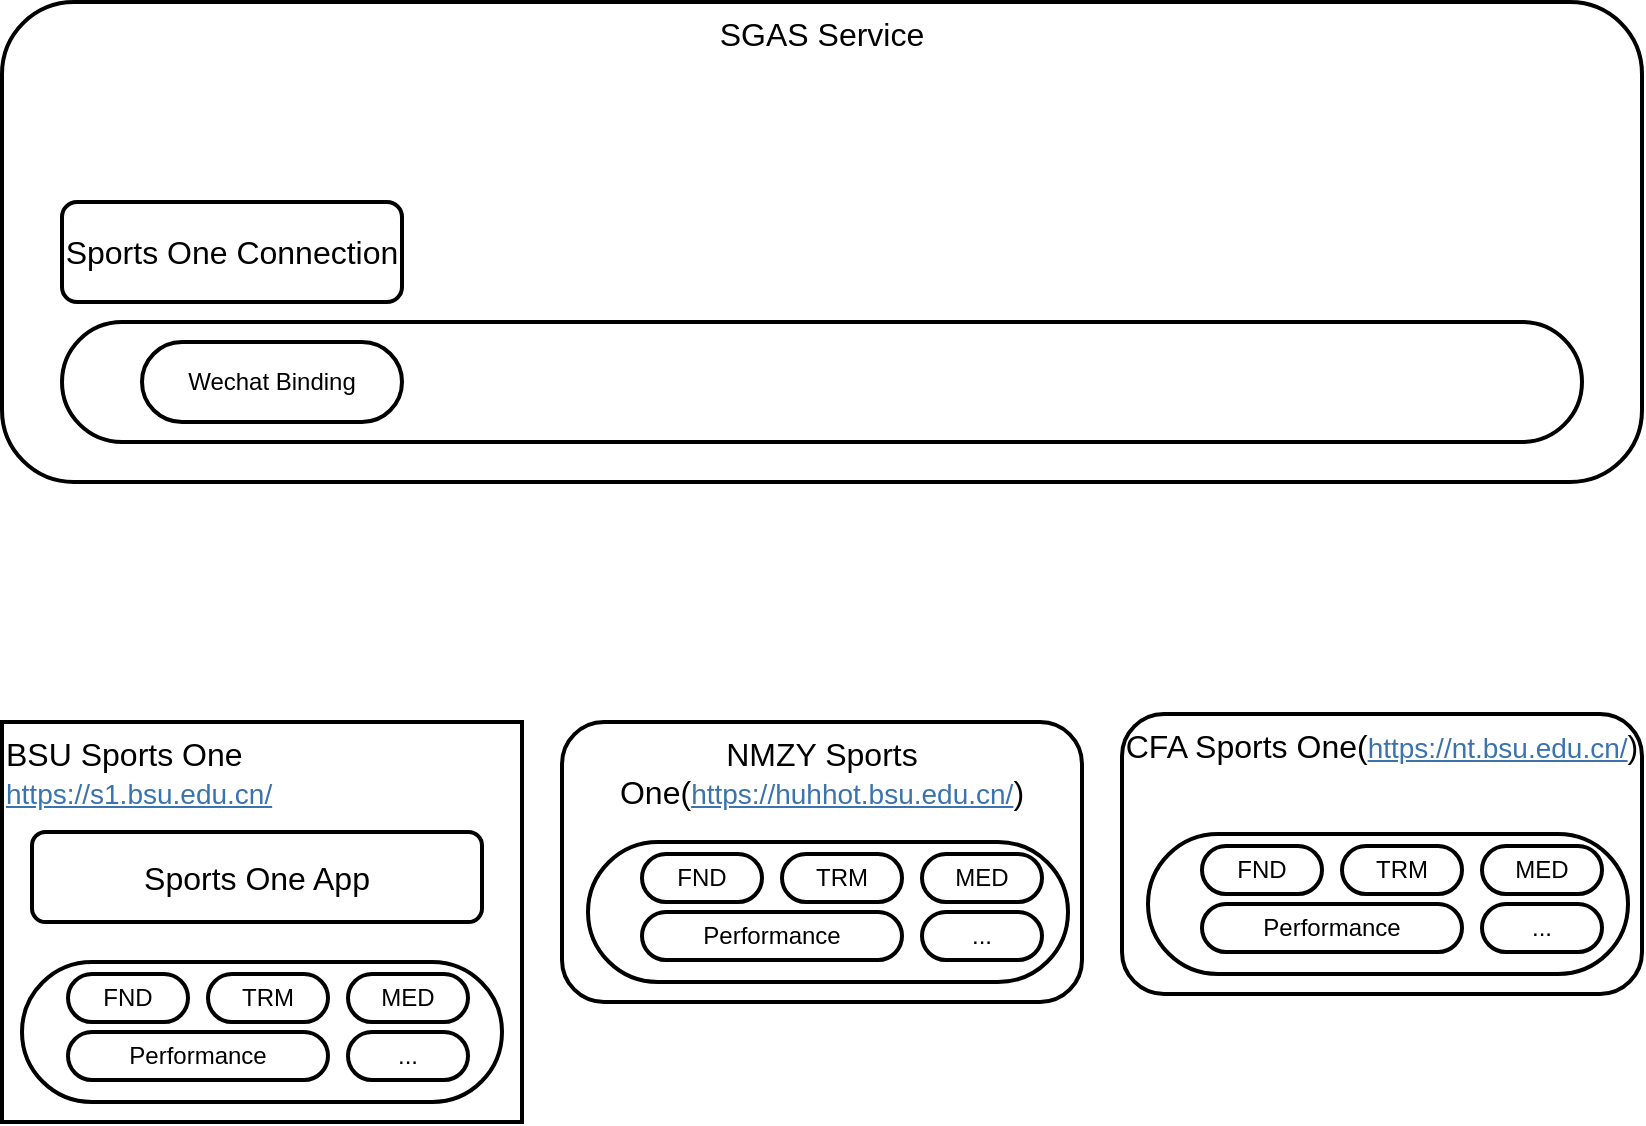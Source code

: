 <mxfile version="12.2.6" type="github" pages="1">
  <diagram id="Ty7VeFaSjmbMnnNTwiSE" name="Page-1">
    <mxGraphModel dx="857" dy="514" grid="1" gridSize="10" guides="1" tooltips="1" connect="1" arrows="1" fold="1" page="1" pageScale="1" pageWidth="827" pageHeight="1169" math="0" shadow="0">
      <root>
        <mxCell id="0"/>
        <mxCell id="1" parent="0"/>
        <mxCell id="rK1L7pS0zqMWwbK4X8Iv-1" value="BSU Sports One&lt;span style=&quot;background-color: rgb(248 , 249 , 250)&quot;&gt;&lt;br&gt;&lt;/span&gt;&lt;a href=&quot;https://s1.bsu.edu.cn/&quot; class=&quot;external-link&quot; style=&quot;color: rgb(59 , 115 , 175) ; font-size: 14px ; background-color: rgb(255 , 255 , 255)&quot;&gt;https://s1.bsu.edu.cn/&lt;/a&gt;" style="rounded=1;whiteSpace=wrap;html=1;verticalAlign=top;strokeWidth=2;fontSize=16;align=left;arcSize=0;" vertex="1" parent="1">
          <mxGeometry x="80" y="410" width="260" height="200" as="geometry"/>
        </mxCell>
        <mxCell id="rK1L7pS0zqMWwbK4X8Iv-11" value="NMZY Sports One(&lt;a href=&quot;https://huhhot.bsu.edu.cn/&quot; class=&quot;external-link&quot; style=&quot;color: rgb(59 , 115 , 175) ; font-family: , , &amp;#34;segoe ui&amp;#34; , &amp;#34;roboto&amp;#34; , &amp;#34;oxygen&amp;#34; , &amp;#34;ubuntu&amp;#34; , &amp;#34;fira sans&amp;#34; , &amp;#34;droid sans&amp;#34; , &amp;#34;helvetica neue&amp;#34; , sans-serif ; font-size: 14px ; text-align: left ; background-color: rgb(255 , 255 , 255)&quot;&gt;https://huhhot.bsu.edu.cn/&lt;/a&gt;)" style="rounded=1;whiteSpace=wrap;html=1;verticalAlign=top;strokeWidth=2;fontSize=16;" vertex="1" parent="1">
          <mxGeometry x="360" y="410" width="260" height="140" as="geometry"/>
        </mxCell>
        <mxCell id="rK1L7pS0zqMWwbK4X8Iv-12" value="" style="rounded=1;whiteSpace=wrap;html=1;strokeWidth=2;arcSize=50;fontSize=16;" vertex="1" parent="1">
          <mxGeometry x="373" y="470" width="240" height="70" as="geometry"/>
        </mxCell>
        <mxCell id="rK1L7pS0zqMWwbK4X8Iv-13" value="FND" style="rounded=1;whiteSpace=wrap;html=1;strokeWidth=2;arcSize=50;" vertex="1" parent="1">
          <mxGeometry x="400" y="476" width="60" height="24" as="geometry"/>
        </mxCell>
        <mxCell id="rK1L7pS0zqMWwbK4X8Iv-14" value="TRM" style="rounded=1;whiteSpace=wrap;html=1;strokeWidth=2;arcSize=50;" vertex="1" parent="1">
          <mxGeometry x="470" y="476" width="60" height="24" as="geometry"/>
        </mxCell>
        <mxCell id="rK1L7pS0zqMWwbK4X8Iv-15" value="MED" style="rounded=1;whiteSpace=wrap;html=1;strokeWidth=2;arcSize=50;" vertex="1" parent="1">
          <mxGeometry x="540" y="476" width="60" height="24" as="geometry"/>
        </mxCell>
        <mxCell id="rK1L7pS0zqMWwbK4X8Iv-16" value="Performance" style="rounded=1;whiteSpace=wrap;html=1;strokeWidth=2;arcSize=50;" vertex="1" parent="1">
          <mxGeometry x="400" y="505" width="130" height="24" as="geometry"/>
        </mxCell>
        <mxCell id="rK1L7pS0zqMWwbK4X8Iv-17" value="..." style="rounded=1;whiteSpace=wrap;html=1;strokeWidth=2;arcSize=50;" vertex="1" parent="1">
          <mxGeometry x="540" y="505" width="60" height="24" as="geometry"/>
        </mxCell>
        <mxCell id="rK1L7pS0zqMWwbK4X8Iv-18" value="CFA Sports One(&lt;a href=&quot;https://nt.bsu.edu.cn/&quot; class=&quot;external-link&quot; style=&quot;color: rgb(59 , 115 , 175) ; font-family: , , &amp;#34;segoe ui&amp;#34; , &amp;#34;roboto&amp;#34; , &amp;#34;oxygen&amp;#34; , &amp;#34;ubuntu&amp;#34; , &amp;#34;fira sans&amp;#34; , &amp;#34;droid sans&amp;#34; , &amp;#34;helvetica neue&amp;#34; , sans-serif ; font-size: 14px ; text-align: left ; background-color: rgb(255 , 255 , 255)&quot;&gt;https://nt.bsu.edu.cn/&lt;/a&gt;)" style="rounded=1;whiteSpace=wrap;html=1;verticalAlign=top;strokeWidth=2;fontSize=16;" vertex="1" parent="1">
          <mxGeometry x="640" y="406" width="260" height="140" as="geometry"/>
        </mxCell>
        <mxCell id="rK1L7pS0zqMWwbK4X8Iv-19" value="" style="rounded=1;whiteSpace=wrap;html=1;strokeWidth=2;arcSize=50;fontSize=16;" vertex="1" parent="1">
          <mxGeometry x="653" y="466" width="240" height="70" as="geometry"/>
        </mxCell>
        <mxCell id="rK1L7pS0zqMWwbK4X8Iv-20" value="FND" style="rounded=1;whiteSpace=wrap;html=1;strokeWidth=2;arcSize=50;" vertex="1" parent="1">
          <mxGeometry x="680" y="472" width="60" height="24" as="geometry"/>
        </mxCell>
        <mxCell id="rK1L7pS0zqMWwbK4X8Iv-21" value="TRM" style="rounded=1;whiteSpace=wrap;html=1;strokeWidth=2;arcSize=50;" vertex="1" parent="1">
          <mxGeometry x="750" y="472" width="60" height="24" as="geometry"/>
        </mxCell>
        <mxCell id="rK1L7pS0zqMWwbK4X8Iv-22" value="MED" style="rounded=1;whiteSpace=wrap;html=1;strokeWidth=2;arcSize=50;" vertex="1" parent="1">
          <mxGeometry x="820" y="472" width="60" height="24" as="geometry"/>
        </mxCell>
        <mxCell id="rK1L7pS0zqMWwbK4X8Iv-23" value="Performance" style="rounded=1;whiteSpace=wrap;html=1;strokeWidth=2;arcSize=50;" vertex="1" parent="1">
          <mxGeometry x="680" y="501" width="130" height="24" as="geometry"/>
        </mxCell>
        <mxCell id="rK1L7pS0zqMWwbK4X8Iv-24" value="..." style="rounded=1;whiteSpace=wrap;html=1;strokeWidth=2;arcSize=50;" vertex="1" parent="1">
          <mxGeometry x="820" y="501" width="60" height="24" as="geometry"/>
        </mxCell>
        <mxCell id="rK1L7pS0zqMWwbK4X8Iv-25" value="SGAS Service" style="rounded=1;whiteSpace=wrap;html=1;strokeWidth=2;fontSize=16;verticalAlign=top;" vertex="1" parent="1">
          <mxGeometry x="80" y="50" width="820" height="240" as="geometry"/>
        </mxCell>
        <mxCell id="rK1L7pS0zqMWwbK4X8Iv-26" value="Sports One Connection" style="rounded=1;whiteSpace=wrap;html=1;strokeWidth=2;fontSize=16;" vertex="1" parent="1">
          <mxGeometry x="110" y="150" width="170" height="50" as="geometry"/>
        </mxCell>
        <mxCell id="rK1L7pS0zqMWwbK4X8Iv-27" value="" style="rounded=1;whiteSpace=wrap;html=1;strokeWidth=2;arcSize=50;fontSize=16;" vertex="1" parent="1">
          <mxGeometry x="110" y="210" width="760" height="60" as="geometry"/>
        </mxCell>
        <mxCell id="rK1L7pS0zqMWwbK4X8Iv-28" value="Wechat Binding" style="rounded=1;whiteSpace=wrap;html=1;strokeWidth=2;arcSize=50;" vertex="1" parent="1">
          <mxGeometry x="150" y="220" width="130" height="40" as="geometry"/>
        </mxCell>
        <mxCell id="rK1L7pS0zqMWwbK4X8Iv-30" value="" style="group" vertex="1" connectable="0" parent="1">
          <mxGeometry x="90" y="530" width="240" height="70" as="geometry"/>
        </mxCell>
        <mxCell id="rK1L7pS0zqMWwbK4X8Iv-6" value="" style="rounded=1;whiteSpace=wrap;html=1;strokeWidth=2;arcSize=50;fontSize=16;" vertex="1" parent="rK1L7pS0zqMWwbK4X8Iv-30">
          <mxGeometry width="240" height="70" as="geometry"/>
        </mxCell>
        <mxCell id="rK1L7pS0zqMWwbK4X8Iv-2" value="FND" style="rounded=1;whiteSpace=wrap;html=1;strokeWidth=2;arcSize=50;" vertex="1" parent="rK1L7pS0zqMWwbK4X8Iv-30">
          <mxGeometry x="23" y="6" width="60" height="24" as="geometry"/>
        </mxCell>
        <mxCell id="rK1L7pS0zqMWwbK4X8Iv-7" value="TRM" style="rounded=1;whiteSpace=wrap;html=1;strokeWidth=2;arcSize=50;" vertex="1" parent="rK1L7pS0zqMWwbK4X8Iv-30">
          <mxGeometry x="93" y="6" width="60" height="24" as="geometry"/>
        </mxCell>
        <mxCell id="rK1L7pS0zqMWwbK4X8Iv-8" value="MED" style="rounded=1;whiteSpace=wrap;html=1;strokeWidth=2;arcSize=50;" vertex="1" parent="rK1L7pS0zqMWwbK4X8Iv-30">
          <mxGeometry x="163" y="6" width="60" height="24" as="geometry"/>
        </mxCell>
        <mxCell id="rK1L7pS0zqMWwbK4X8Iv-9" value="Performance" style="rounded=1;whiteSpace=wrap;html=1;strokeWidth=2;arcSize=50;" vertex="1" parent="rK1L7pS0zqMWwbK4X8Iv-30">
          <mxGeometry x="23" y="35" width="130" height="24" as="geometry"/>
        </mxCell>
        <mxCell id="rK1L7pS0zqMWwbK4X8Iv-10" value="..." style="rounded=1;whiteSpace=wrap;html=1;strokeWidth=2;arcSize=50;" vertex="1" parent="rK1L7pS0zqMWwbK4X8Iv-30">
          <mxGeometry x="163" y="35" width="60" height="24" as="geometry"/>
        </mxCell>
        <mxCell id="rK1L7pS0zqMWwbK4X8Iv-31" value="Sports One App" style="rounded=1;whiteSpace=wrap;html=1;strokeWidth=2;fontSize=16;align=center;" vertex="1" parent="1">
          <mxGeometry x="95" y="465" width="225" height="45" as="geometry"/>
        </mxCell>
      </root>
    </mxGraphModel>
  </diagram>
</mxfile>

